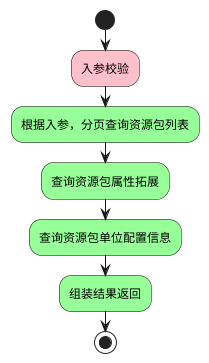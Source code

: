 @startuml
'https://plantuml.com/activity-diagram-beta
skinparam Activity {
	BorderColor Black
	BackgroundColor PHYSICAL
}

start
#pink:入参校验;
:根据入参，分页查询资源包列表;
:查询资源包属性拓展;
:查询资源包单位配置信息;
:组装结果返回;
stop

@enduml
